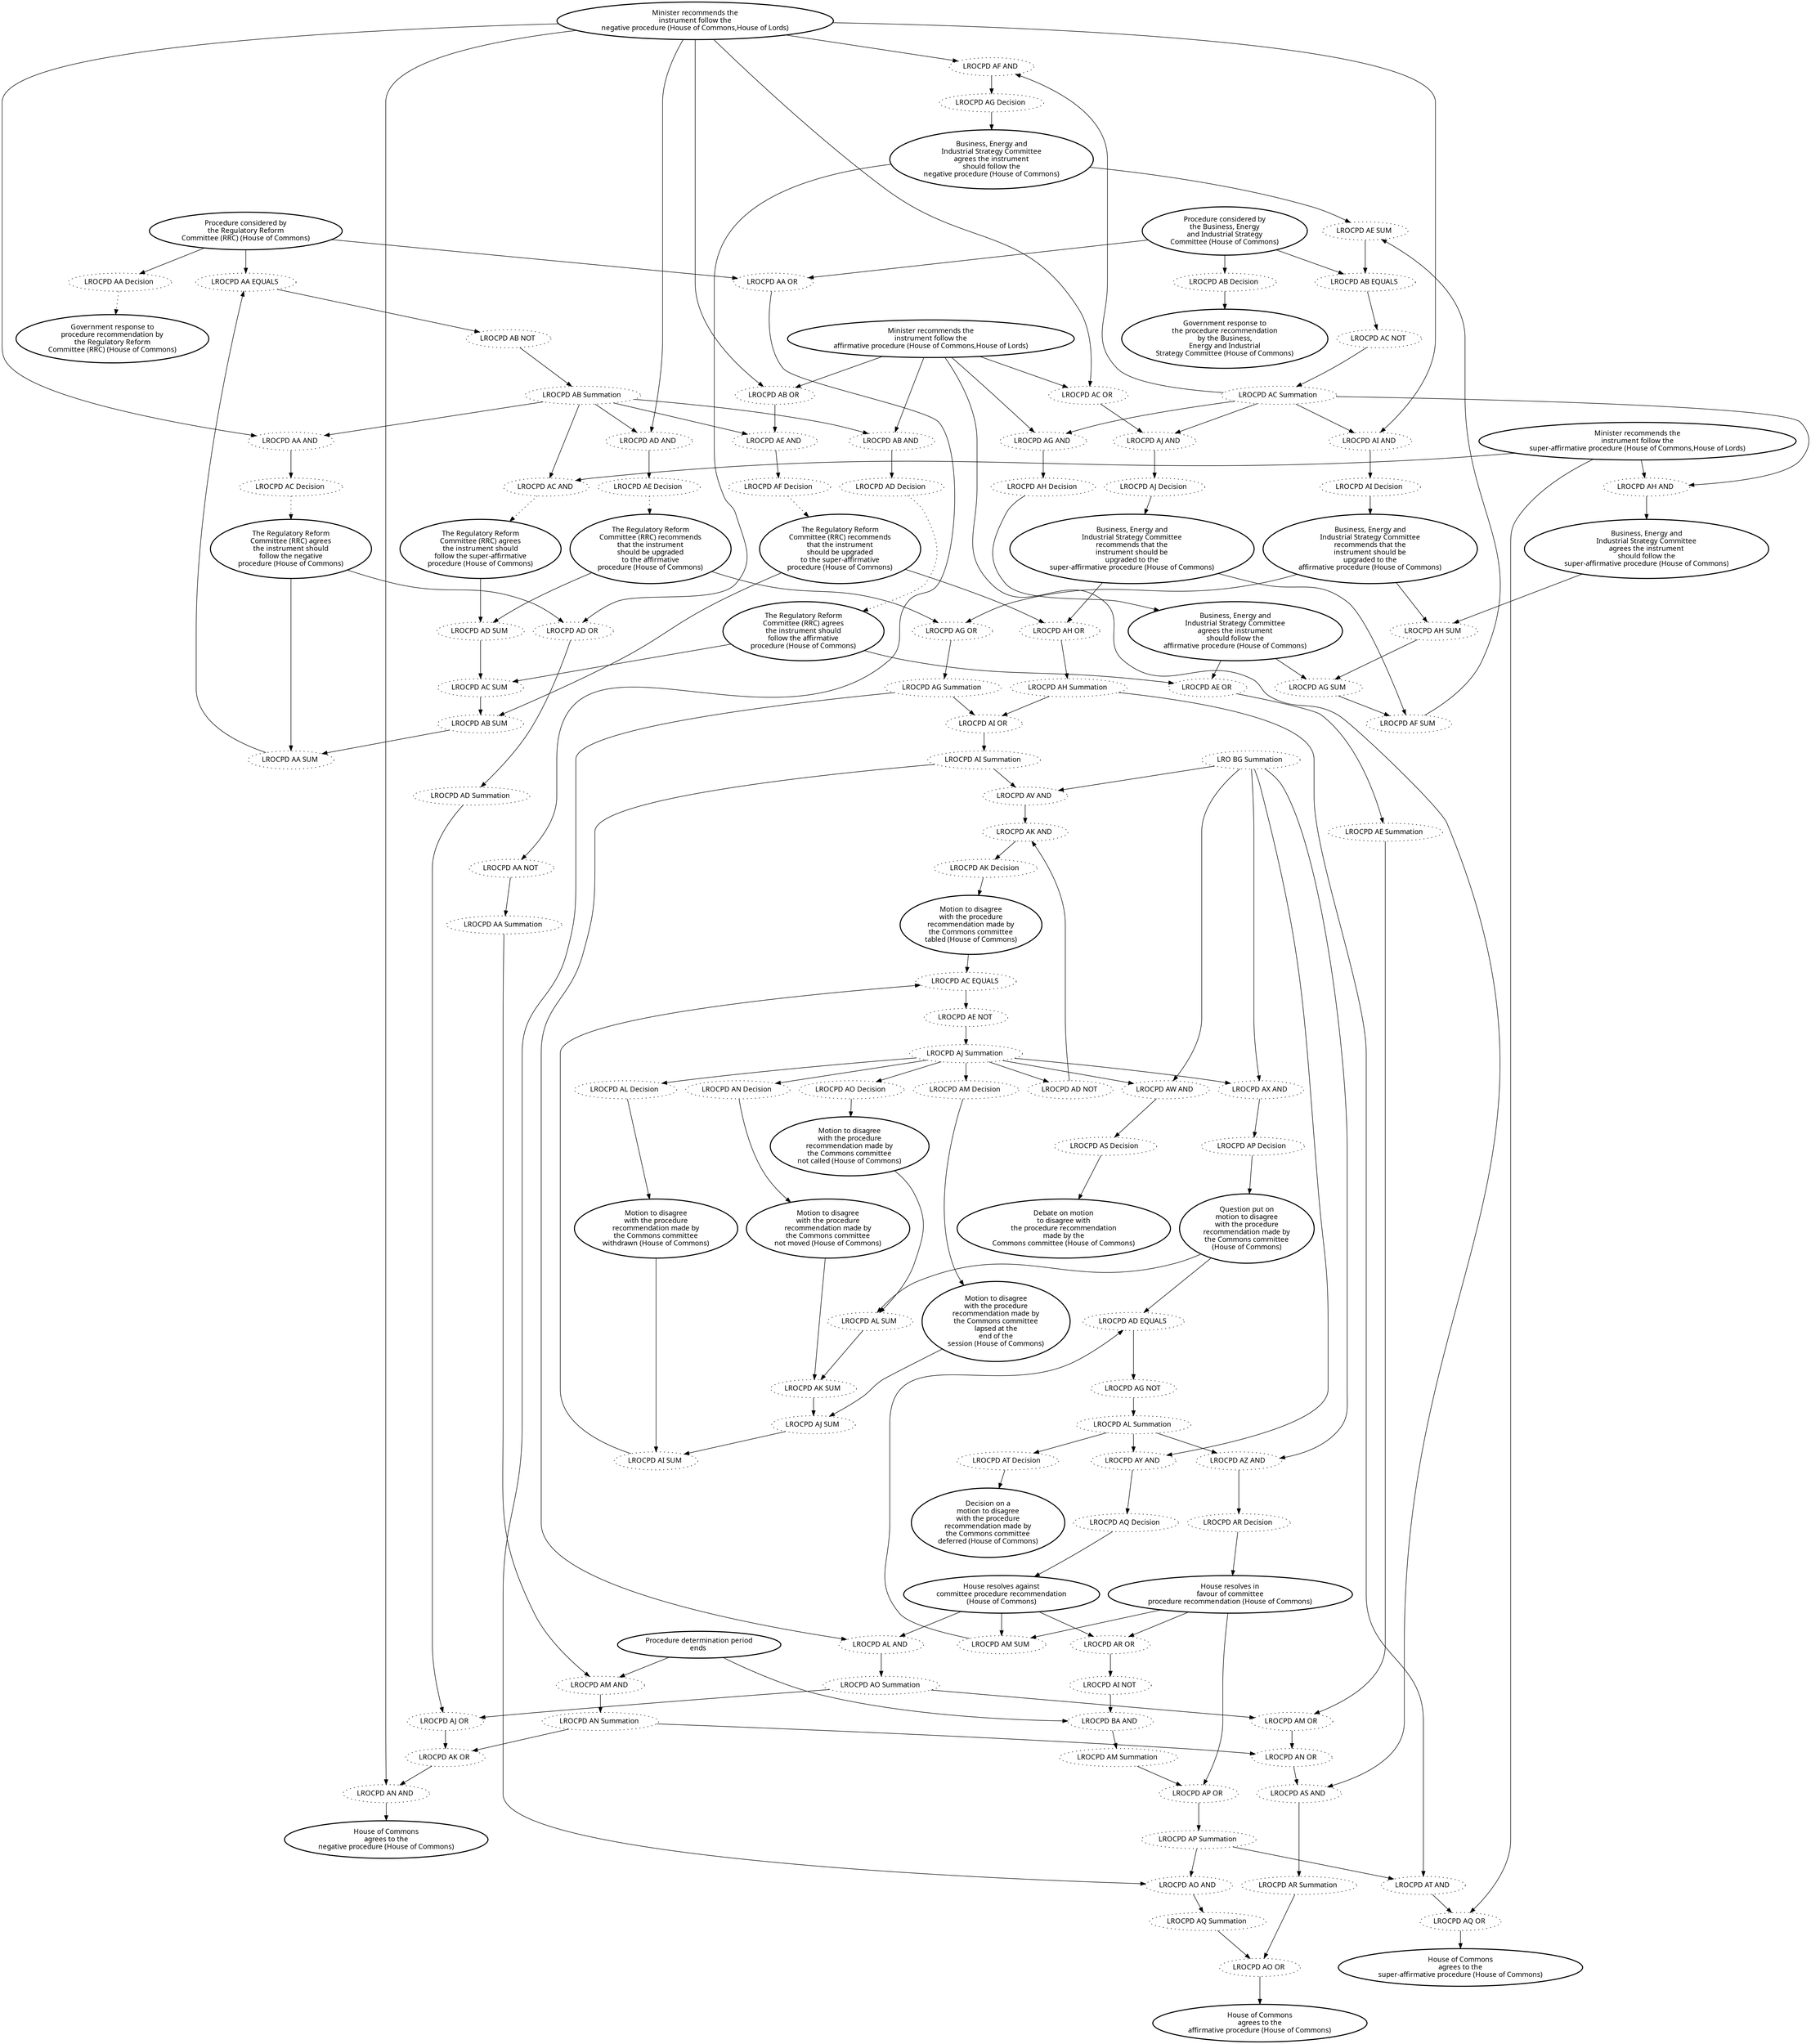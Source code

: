 digraph{graph[fontname="calibri"];node[fontname="calibri"];edge[fontname="calibri"];edge [style=dotted, color=black];"1756"->"1696"[label=""];edge[style=solid, color=black];edge [style=dotted, color=black];"1758"->"1697"[label=""];edge[style=solid, color=black];edge [style=dotted, color=black];"1759"->"1698"[label=""];edge[style=solid, color=black];edge [style=dotted, color=black];"1720"->"1699"[label=""];edge[style=solid, color=black];edge [style=dotted, color=black];"1760"->"1700"[label=""];edge[style=solid, color=black];edge [style=dotted, color=black];"1761"->"1701"[label=""];edge[style=solid, color=black];edge [style=solid, color=black];"1757"->"1703"[label=""];edge[style=solid, color=black];edge [style=solid, color=black];"1762"->"1704"[label=""];edge[style=solid, color=black];edge [style=solid, color=black];"1763"->"1705"[label=""];edge[style=solid, color=black];edge [style=solid, color=black];"1725"->"1706"[label=""];edge[style=solid, color=black];edge [style=solid, color=black];"1764"->"1707"[label=""];edge[style=solid, color=black];edge [style=solid, color=black];"1765"->"1708"[label=""];edge[style=solid, color=black];edge [style=solid, color=black];"1766"->"1709"[label=""];edge[style=solid, color=black];edge [style=solid, color=black];"1767"->"1710"[label=""];edge[style=solid, color=black];edge [style=solid, color=black];"1768"->"1711"[label=""];edge[style=solid, color=black];edge [style=solid, color=black];"1855"->"1712"[label=""];edge[style=solid, color=black];edge [style=solid, color=black];"1769"->"1713"[label=""];edge[style=solid, color=black];edge [style=solid, color=black];"1770"->"1714"[label=""];edge[style=solid, color=black];edge [style=solid, color=black];"1771"->"1715"[label=""];edge[style=solid, color=black];edge [style=solid, color=black];"1772"->"1716"[label=""];edge[style=solid, color=black];edge [style=solid, color=black];"1773"->"1717"[label=""];edge[style=solid, color=black];edge [style=solid, color=black];"1800"->"1718"[label=""];edge[style=solid, color=black];edge [style=solid, color=black];"1612"->"1718"[label=""];edge[style=solid, color=black];edge [style=solid, color=black];"1800"->"1719"[label=""];edge[style=solid, color=black];edge [style=solid, color=black];"1613"->"1719"[label=""];edge[style=solid, color=black];edge [style=solid, color=black];"1800"->"1720"[label=""];edge[style=solid, color=black];edge [style=solid, color=black];"1614"->"1720"[label=""];edge[style=solid, color=black];edge [style=solid, color=black];"1800"->"1721"[label=""];edge[style=solid, color=black];edge [style=solid, color=black];"1612"->"1721"[label=""];edge[style=solid, color=black];edge [style=solid, color=black];"1800"->"1722"[label=""];edge[style=solid, color=black];edge [style=solid, color=black];"1740"->"1722"[label=""];edge[style=solid, color=black];edge [style=solid, color=black];"1801"->"1723"[label=""];edge[style=solid, color=black];edge [style=solid, color=black];"1612"->"1723"[label=""];edge[style=solid, color=black];edge [style=solid, color=black];"1801"->"1724"[label=""];edge[style=solid, color=black];edge [style=solid, color=black];"1613"->"1724"[label=""];edge[style=solid, color=black];edge [style=solid, color=black];"1801"->"1725"[label=""];edge[style=solid, color=black];edge [style=solid, color=black];"1614"->"1725"[label=""];edge[style=solid, color=black];edge [style=solid, color=black];"1801"->"1726"[label=""];edge[style=solid, color=black];edge [style=solid, color=black];"1612"->"1726"[label=""];edge[style=solid, color=black];edge [style=solid, color=black];"1801"->"1727"[label=""];edge[style=solid, color=black];edge [style=solid, color=black];"1741"->"1727"[label=""];edge[style=solid, color=black];edge [style=solid, color=black];"1777"->"1728"[label=""];edge[style=solid, color=black];edge [style=solid, color=black];"2299"->"1728"[label=""];edge[style=solid, color=black];edge [style=solid, color=black];"1807"->"1729"[label=""];edge[style=solid, color=black];edge [style=solid, color=black];"1716"->"1729"[label=""];edge[style=solid, color=black];edge [style=solid, color=black];"1799"->"1730"[label=""];edge[style=solid, color=black];edge [style=solid, color=black];"2276"->"1730"[label=""];edge[style=solid, color=black];edge [style=solid, color=black];"1749"->"1731"[label=""];edge[style=solid, color=black];edge [style=solid, color=black];"1612"->"1731"[label=""];edge[style=solid, color=black];edge [style=solid, color=black];"2310"->"1732"[label=""];edge[style=solid, color=black];edge [style=solid, color=black];"1805"->"1732"[label=""];edge[style=solid, color=black];edge [style=solid, color=black];"1752"->"1736"[label=""];edge[style=solid, color=black];edge [style=solid, color=black];"1613"->"1736"[label=""];edge[style=solid, color=black];edge [style=solid, color=black];"1806"->"1737"[label=""];edge[style=solid, color=black];edge [style=solid, color=black];"2310"->"1737"[label=""];edge[style=solid, color=black];edge [style=solid, color=black];"1702"->"1739"[label=""];edge[style=solid, color=black];edge [style=solid, color=black];"1695"->"1739"[label=""];edge[style=solid, color=black];edge [style=solid, color=black];"1612"->"1740"[label=""];edge[style=solid, color=black];edge [style=solid, color=black];"1613"->"1740"[label=""];edge[style=solid, color=black];edge [style=solid, color=black];"1612"->"1741"[label=""];edge[style=solid, color=black];edge [style=solid, color=black];"1613"->"1741"[label=""];edge[style=solid, color=black];edge [style=solid, color=black];"1697"->"1742"[label=""];edge[style=solid, color=black];edge [style=solid, color=black];"1704"->"1742"[label=""];edge[style=solid, color=black];edge [style=solid, color=black];"1698"->"1743"[label=""];edge[style=solid, color=black];edge [style=solid, color=black];"1705"->"1743"[label=""];edge[style=solid, color=black];edge [style=solid, color=black];"1700"->"1745"[label=""];edge[style=solid, color=black];edge [style=solid, color=black];"1707"->"1745"[label=""];edge[style=solid, color=black];edge [style=solid, color=black];"1701"->"1746"[label=""];edge[style=solid, color=black];edge [style=solid, color=black];"1708"->"1746"[label=""];edge[style=solid, color=black];edge [style=solid, color=black];"1805"->"1747"[label=""];edge[style=solid, color=black];edge [style=solid, color=black];"1806"->"1747"[label=""];edge[style=solid, color=black];edge [style=solid, color=black];"1802"->"1748"[label=""];edge[style=solid, color=black];edge [style=solid, color=black];"2309"->"1748"[label=""];edge[style=solid, color=black];edge [style=solid, color=black];"1748"->"1749"[label=""];edge[style=solid, color=black];edge [style=solid, color=black];"2308"->"1749"[label=""];edge[style=solid, color=black];edge [style=solid, color=black];"1803"->"1751"[label=""];edge[style=solid, color=black];edge [style=solid, color=black];"2309"->"1751"[label=""];edge[style=solid, color=black];edge [style=solid, color=black];"1751"->"1752"[label=""];edge[style=solid, color=black];edge [style=solid, color=black];"2308"->"1752"[label=""];edge[style=solid, color=black];edge [style=solid, color=black];"2311"->"1753"[label=""];edge[style=solid, color=black];edge [style=solid, color=black];"2312"->"1753"[label=""];edge[style=solid, color=black];edge [style=solid, color=black];"2307"->"1754"[label=""];edge[style=solid, color=black];edge [style=solid, color=black];"1717"->"1754"[label=""];edge[style=solid, color=black];edge [style=solid, color=black];"1737"->"1755"[label=""];edge[style=solid, color=black];edge [style=solid, color=black];"1614"->"1755"[label=""];edge[style=solid, color=black];edge [style=solid, color=black];"1695"->"1756"[label=""];edge[style=solid, color=black];edge [style=solid, color=black];"1702"->"1757"[label=""];edge[style=solid, color=black];edge [style=solid, color=black];"1718"->"1758"[label=""];edge[style=solid, color=black];edge [style=solid, color=black];"1719"->"1759"[label=""];edge[style=solid, color=black];edge [style=solid, color=black];"1721"->"1760"[label=""];edge[style=solid, color=black];edge [style=solid, color=black];"1722"->"1761"[label=""];edge[style=solid, color=black];edge [style=solid, color=black];"1723"->"1762"[label=""];edge[style=solid, color=black];edge [style=solid, color=black];"1724"->"1763"[label=""];edge[style=solid, color=black];edge [style=solid, color=black];"1726"->"1764"[label=""];edge[style=solid, color=black];edge [style=solid, color=black];"1727"->"1765"[label=""];edge[style=solid, color=black];edge [style=solid, color=black];"1728"->"1766"[label=""];edge[style=solid, color=black];edge [style=solid, color=black];"1808"->"1767"[label=""];edge[style=solid, color=black];edge [style=solid, color=black];"1808"->"1768"[label=""];edge[style=solid, color=black];edge [style=solid, color=black];"1808"->"1769"[label=""];edge[style=solid, color=black];edge [style=solid, color=black];"1808"->"1770"[label=""];edge[style=solid, color=black];edge [style=solid, color=black];"2301"->"1771"[label=""];edge[style=solid, color=black];edge [style=solid, color=black];"2302"->"1772"[label=""];edge[style=solid, color=black];edge [style=solid, color=black];"2303"->"1773"[label=""];edge[style=solid, color=black];edge [style=solid, color=black];"1739"->"1774"[label=""];edge[style=solid, color=black];edge [style=solid, color=black];"1795"->"1775"[label=""];edge[style=solid, color=black];edge [style=solid, color=black];"1796"->"1776"[label=""];edge[style=solid, color=black];edge [style=solid, color=black];"1808"->"1777"[label=""];edge[style=solid, color=black];edge [style=solid, color=black];"1797"->"1778"[label=""];edge[style=solid, color=black];edge [style=solid, color=black];"1798"->"1780"[label=""];edge[style=solid, color=black];edge [style=solid, color=black];"1783"->"1782"[label=""];edge[style=solid, color=black];edge [style=solid, color=black];"1697"->"1782"[label=""];edge[style=solid, color=black];edge [style=solid, color=black];"1784"->"1783"[label=""];edge[style=solid, color=black];edge [style=solid, color=black];"1701"->"1783"[label=""];edge[style=solid, color=black];edge [style=solid, color=black];"1785"->"1784"[label=""];edge[style=solid, color=black];edge [style=solid, color=black];"1698"->"1784"[label=""];edge[style=solid, color=black];edge [style=solid, color=black];"1699"->"1785"[label=""];edge[style=solid, color=black];edge [style=solid, color=black];"1700"->"1785"[label=""];edge[style=solid, color=black];edge [style=solid, color=black];"1704"->"1786"[label=""];edge[style=solid, color=black];edge [style=solid, color=black];"1787"->"1786"[label=""];edge[style=solid, color=black];edge [style=solid, color=black];"1708"->"1787"[label=""];edge[style=solid, color=black];edge [style=solid, color=black];"1788"->"1787"[label=""];edge[style=solid, color=black];edge [style=solid, color=black];"1705"->"1788"[label=""];edge[style=solid, color=black];edge [style=solid, color=black];"1789"->"1788"[label=""];edge[style=solid, color=black];edge [style=solid, color=black];"1706"->"1789"[label=""];edge[style=solid, color=black];edge [style=solid, color=black];"1707"->"1789"[label=""];edge[style=solid, color=black];edge [style=solid, color=black];"1791"->"1790"[label=""];edge[style=solid, color=black];edge [style=solid, color=black];"1710"->"1790"[label=""];edge[style=solid, color=black];edge [style=solid, color=black];"1792"->"1791"[label=""];edge[style=solid, color=black];edge [style=solid, color=black];"1711"->"1791"[label=""];edge[style=solid, color=black];edge [style=solid, color=black];"1793"->"1792"[label=""];edge[style=solid, color=black];edge [style=solid, color=black];"1713"->"1792"[label=""];edge[style=solid, color=black];edge [style=solid, color=black];"1715"->"1793"[label=""];edge[style=solid, color=black];edge [style=solid, color=black];"1714"->"1793"[label=""];edge[style=solid, color=black];edge [style=solid, color=black];"1716"->"1794"[label=""];edge[style=solid, color=black];edge [style=solid, color=black];"1717"->"1794"[label=""];edge[style=solid, color=black];edge [style=solid, color=black];"1695"->"1795"[label=""];edge[style=solid, color=black];edge [style=solid, color=black];"1782"->"1795"[label=""];edge[style=solid, color=black];edge [style=solid, color=black];"1702"->"1796"[label=""];edge[style=solid, color=black];edge [style=solid, color=black];"1786"->"1796"[label=""];edge[style=solid, color=black];edge [style=solid, color=black];"1709"->"1797"[label=""];edge[style=solid, color=black];edge [style=solid, color=black];"1790"->"1797"[label=""];edge[style=solid, color=black];edge [style=solid, color=black];"1715"->"1798"[label=""];edge[style=solid, color=black];edge [style=solid, color=black];"1794"->"1798"[label=""];edge[style=solid, color=black];edge [style=solid, color=black];"1774"->"1799"[label=""];edge[style=solid, color=black];edge [style=solid, color=black];"1775"->"1800"[label=""];edge[style=solid, color=black];edge [style=solid, color=black];"1776"->"1801"[label=""];edge[style=solid, color=black];edge [style=solid, color=black];"1742"->"1802"[label=""];edge[style=solid, color=black];edge [style=solid, color=black];"1743"->"1803"[label=""];edge[style=solid, color=black];edge [style=solid, color=black];"1745"->"1805"[label=""];edge[style=solid, color=black];edge [style=solid, color=black];"1746"->"1806"[label=""];edge[style=solid, color=black];edge [style=solid, color=black];"1747"->"1807"[label=""];edge[style=solid, color=black];edge [style=solid, color=black];"1778"->"1808"[label=""];edge[style=solid, color=black];edge [style=solid, color=black];"1780"->"1810"[label=""];edge[style=solid, color=black];edge [style=solid, color=black];"1731"->"1847"[label=""];edge[style=solid, color=black];edge [style=solid, color=black];"1753"->"1848"[label=""];edge[style=solid, color=black];edge [style=solid, color=black];"1755"->"1849"[label=""];edge[style=solid, color=black];edge [style=solid, color=black];"2300"->"1855"[label=""];edge[style=solid, color=black];edge [style=solid, color=black];"2295"->"2294"[label=""];edge[style=solid, color=black];edge [style=solid, color=black];"1810"->"2295"[label=""];edge[style=solid, color=black];edge [style=solid, color=black];"1807"->"2299"[label=""];edge[style=solid, color=black];edge [style=solid, color=black];"2265"->"2299"[label=""];edge[style=solid, color=black];edge [style=solid, color=black];"1808"->"2300"[label=""];edge[style=solid, color=black];edge [style=solid, color=black];"2265"->"2300"[label=""];edge[style=solid, color=black];edge [style=solid, color=black];"1808"->"2301"[label=""];edge[style=solid, color=black];edge [style=solid, color=black];"2265"->"2301"[label=""];edge[style=solid, color=black];edge [style=solid, color=black];"1810"->"2302"[label=""];edge[style=solid, color=black];edge [style=solid, color=black];"2265"->"2302"[label=""];edge[style=solid, color=black];edge [style=solid, color=black];"1810"->"2303"[label=""];edge[style=solid, color=black];edge [style=solid, color=black];"2265"->"2303"[label=""];edge[style=solid, color=black];edge [style=solid, color=black];"2305"->"2304"[label=""];edge[style=solid, color=black];edge [style=solid, color=black];"2276"->"2304"[label=""];edge[style=solid, color=black];edge [style=solid, color=black];"2306"->"2305"[label=""];edge[style=solid, color=black];edge [style=solid, color=black];"1716"->"2306"[label=""];edge[style=solid, color=black];edge [style=solid, color=black];"1717"->"2306"[label=""];edge[style=solid, color=black];edge [style=solid, color=black];"2304"->"2307"[label=""];edge[style=solid, color=black];edge [style=solid, color=black];"1730"->"2308"[label=""];edge[style=solid, color=black];edge [style=solid, color=black];"1729"->"2309"[label=""];edge[style=solid, color=black];edge [style=solid, color=black];"1754"->"2310"[label=""];edge[style=solid, color=black];edge [style=solid, color=black];"1732"->"2311"[label=""];edge[style=solid, color=black];edge [style=solid, color=black];"1736"->"2312"[label=""];edge[style=solid, color=black];"1756" [label="LROCPD AA Decision ", style=dotted];"1758" [label="LROCPD AC Decision ", style=dotted];"1759" [label="LROCPD AD Decision ", style=dotted];"1720" [label="LROCPD AC AND ", style=dotted];"1760" [label="LROCPD AE Decision ", style=dotted];"1761" [label="LROCPD AF Decision ", style=dotted];"1757" [label="LROCPD AB Decision ", style=dotted];"1762" [label="LROCPD AG Decision ", style=dotted];"1763" [label="LROCPD AH Decision ", style=dotted];"1725" [label="LROCPD AH AND ", style=dotted];"1764" [label="LROCPD AI Decision ", style=dotted];"1765" [label="LROCPD AJ Decision ", style=dotted];"1766" [label="LROCPD AK Decision ", style=dotted];"1767" [label="LROCPD AL Decision ", style=dotted];"1768" [label="LROCPD AM Decision ", style=dotted];"1855" [label="LROCPD AS Decision ", style=dotted];"1769" [label="LROCPD AN Decision ", style=dotted];"1770" [label="LROCPD AO Decision ", style=dotted];"1771" [label="LROCPD AP Decision ", style=dotted];"1772" [label="LROCPD AQ Decision ", style=dotted];"1773" [label="LROCPD AR Decision ", style=dotted];"1800" [label="LROCPD AB Summation ", style=dotted];"1612" [label="Minister recommends the\ninstrument follow the\nnegative procedure (House of Commons,House of Lords)", style=bold];"1613" [label="Minister recommends the\ninstrument follow the\naffirmative procedure (House of Commons,House of Lords)", style=bold];"1614" [label="Minister recommends the\ninstrument follow the\nsuper-affirmative procedure (House of Commons,House of Lords)", style=bold];"1740" [label="LROCPD AB OR ", style=dotted];"1801" [label="LROCPD AC Summation ", style=dotted];"1741" [label="LROCPD AC OR ", style=dotted];"1777" [label="LROCPD AD NOT ", style=dotted];"2299" [label="LROCPD AV AND ", style=dotted];"1807" [label="LROCPD AI Summation ", style=dotted];"1716" [label="House resolves against\ncommittee procedure recommendation\n(House of Commons)", style=bold];"1799" [label="LROCPD AA Summation ", style=dotted];"2276" [label="Procedure determination period\nends ", style=bold];"1749" [label="LROCPD AK OR ", style=dotted];"2310" [label="LROCPD AP Summation ", style=dotted];"1805" [label="LROCPD AG Summation ", style=dotted];"1752" [label="LROCPD AN OR ", style=dotted];"1806" [label="LROCPD AH Summation ", style=dotted];"1702" [label="Procedure considered by\nthe Business, Energy\nand Industrial Strategy\nCommittee (House of Commons)", style=bold];"1695" [label="Procedure considered by\nthe Regulatory Reform\nCommittee (RRC) (House of Commons)", style=bold];"1697" [label="The Regulatory Reform\nCommittee (RRC) agrees\nthe instrument should\nfollow the negative\nprocedure (House of Commons)", style=bold];"1704" [label="Business, Energy and\nIndustrial Strategy Committee\nagrees the instrument\nshould follow the\nnegative procedure (House of Commons)", style=bold];"1698" [label="The Regulatory Reform\nCommittee (RRC) agrees\nthe instrument should\nfollow the affirmative\nprocedure (House of Commons)", style=bold];"1705" [label="Business, Energy and\nIndustrial Strategy Committee\nagrees the instrument\nshould follow the\naffirmative procedure (House of Commons)", style=bold];"1700" [label="The Regulatory Reform\nCommittee (RRC) recommends\nthat the instrument\nshould be upgraded\nto the affirmative\nprocedure (House of Commons)", style=bold];"1707" [label="Business, Energy and\nIndustrial Strategy Committee\nrecommends that the\ninstrument should be\nupgraded to the\naffirmative procedure (House of Commons)", style=bold];"1701" [label="The Regulatory Reform\nCommittee (RRC) recommends\nthat the instrument\nshould be upgraded\nto the super-affirmative\nprocedure (House of Commons)", style=bold];"1708" [label="Business, Energy and\nIndustrial Strategy Committee\nrecommends that the\ninstrument should be\nupgraded to the\nsuper-affirmative procedure (House of Commons)", style=bold];"1802" [label="LROCPD AD Summation ", style=dotted];"2309" [label="LROCPD AO Summation ", style=dotted];"1748" [label="LROCPD AJ OR ", style=dotted];"2308" [label="LROCPD AN Summation ", style=dotted];"1803" [label="LROCPD AE Summation ", style=dotted];"1751" [label="LROCPD AM OR ", style=dotted];"2311" [label="LROCPD AQ Summation ", style=dotted];"2312" [label="LROCPD AR Summation ", style=dotted];"2307" [label="LROCPD AM Summation ", style=dotted];"1717" [label="House resolves in\nfavour of committee\nprocedure recommendation (House of Commons)", style=bold];"1737" [label="LROCPD AT AND ", style=dotted];"1718" [label="LROCPD AA AND ", style=dotted];"1719" [label="LROCPD AB AND ", style=dotted];"1721" [label="LROCPD AD AND ", style=dotted];"1722" [label="LROCPD AE AND ", style=dotted];"1723" [label="LROCPD AF AND ", style=dotted];"1724" [label="LROCPD AG AND ", style=dotted];"1726" [label="LROCPD AI AND ", style=dotted];"1727" [label="LROCPD AJ AND ", style=dotted];"1728" [label="LROCPD AK AND ", style=dotted];"1808" [label="LROCPD AJ Summation ", style=dotted];"2301" [label="LROCPD AX AND ", style=dotted];"2302" [label="LROCPD AY AND ", style=dotted];"2303" [label="LROCPD AZ AND ", style=dotted];"1739" [label="LROCPD AA OR ", style=dotted];"1795" [label="LROCPD AA EQUALS ", style=dotted];"1796" [label="LROCPD AB EQUALS ", style=dotted];"1797" [label="LROCPD AC EQUALS ", style=dotted];"1798" [label="LROCPD AD EQUALS ", style=dotted];"1783" [label="LROCPD AB SUM ", style=dotted];"1784" [label="LROCPD AC SUM ", style=dotted];"1785" [label="LROCPD AD SUM ", style=dotted];"1699" [label="The Regulatory Reform\nCommittee (RRC) agrees\nthe instrument should\nfollow the super-affirmative\nprocedure (House of Commons)", style=bold];"1787" [label="LROCPD AF SUM ", style=dotted];"1788" [label="LROCPD AG SUM ", style=dotted];"1789" [label="LROCPD AH SUM ", style=dotted];"1706" [label="Business, Energy and\nIndustrial Strategy Committee\nagrees the instrument\nshould follow the\nsuper-affirmative procedure (House of Commons)", style=bold];"1791" [label="LROCPD AJ SUM ", style=dotted];"1710" [label="Motion to disagree\nwith the procedure\nrecommendation made by\nthe Commons committee\nwithdrawn (House of Commons)", style=bold];"1792" [label="LROCPD AK SUM ", style=dotted];"1711" [label="Motion to disagree\nwith the procedure\nrecommendation made by\nthe Commons committee\nlapsed at the\nend of the\nsession (House of Commons)", style=bold];"1793" [label="LROCPD AL SUM ", style=dotted];"1713" [label="Motion to disagree\nwith the procedure\nrecommendation made by\nthe Commons committee\nnot moved (House of Commons)", style=bold];"1715" [label="Question put on\nmotion to disagree\nwith the procedure\nrecommendation made by\nthe Commons committee\n(House of Commons)", style=bold];"1714" [label="Motion to disagree\nwith the procedure\nrecommendation made by\nthe Commons committee\nnot called (House of Commons)", style=bold];"1782" [label="LROCPD AA SUM ", style=dotted];"1786" [label="LROCPD AE SUM ", style=dotted];"1709" [label="Motion to disagree\nwith the procedure\nrecommendation made by\nthe Commons committee\ntabled (House of Commons)", style=bold];"1790" [label="LROCPD AI SUM ", style=dotted];"1794" [label="LROCPD AM SUM ", style=dotted];"1774" [label="LROCPD AA NOT ", style=dotted];"1775" [label="LROCPD AB NOT ", style=dotted];"1776" [label="LROCPD AC NOT ", style=dotted];"1742" [label="LROCPD AD OR ", style=dotted];"1743" [label="LROCPD AE OR ", style=dotted];"1745" [label="LROCPD AG OR ", style=dotted];"1746" [label="LROCPD AH OR ", style=dotted];"1747" [label="LROCPD AI OR ", style=dotted];"1778" [label="LROCPD AE NOT ", style=dotted];"1780" [label="LROCPD AG NOT ", style=dotted];"1731" [label="LROCPD AN AND ", style=dotted];"1753" [label="LROCPD AO OR ", style=dotted];"1755" [label="LROCPD AQ OR ", style=dotted];"2300" [label="LROCPD AW AND ", style=dotted];"2295" [label="LROCPD AT Decision ", style=dotted];"1810" [label="LROCPD AL Summation ", style=dotted];"2265" [label="LRO BG Summation ", style=dotted];"2305" [label="LROCPD AI NOT ", style=dotted];"2306" [label="LROCPD AR OR ", style=dotted];"2304" [label="LROCPD BA AND ", style=dotted];"1730" [label="LROCPD AM AND ", style=dotted];"1729" [label="LROCPD AL AND ", style=dotted];"1754" [label="LROCPD AP OR ", style=dotted];"1732" [label="LROCPD AO AND ", style=dotted];"1736" [label="LROCPD AS AND ", style=dotted];"1696" [label="Government response to\nprocedure recommendation by\nthe Regulatory Reform\nCommittee (RRC) (House of Commons)", style=bold];"1703" [label="Government response to\nthe procedure recommendation\nby the Business,\nEnergy and Industrial\nStrategy Committee (House of Commons)", style=bold];"1712" [label="Debate on motion\nto disagree with\nthe procedure recommendation\nmade by the\nCommons committee (House of Commons)", style=bold];"1847" [label="House of Commons\nagrees to the\nnegative procedure (House of Commons)", style=bold];"1848" [label="House of Commons\nagrees to the\naffirmative procedure (House of Commons)", style=bold];"1849" [label="House of Commons\nagrees to the\nsuper-affirmative procedure (House of Commons)", style=bold];"2294" [label="Decision on a\nmotion to disagree\nwith the procedure\nrecommendation made by\nthe Commons committee\ndeferred (House of Commons)", style=bold];}